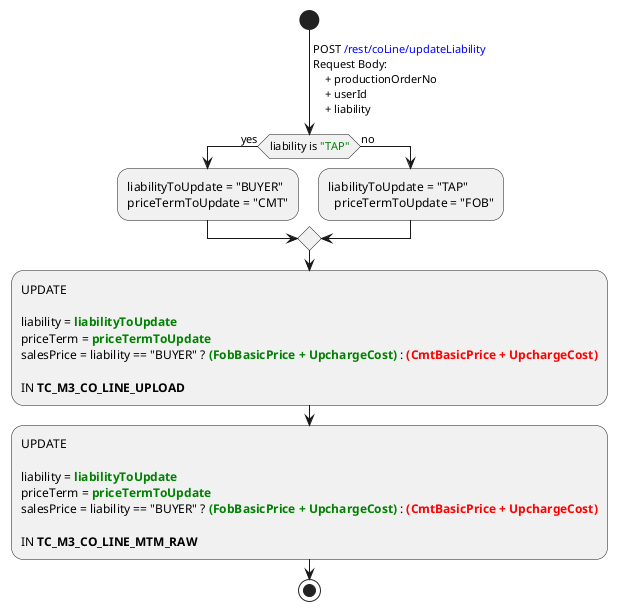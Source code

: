 @startuml
'https://plantuml.com/activity-diagram-beta

start
-> POST <color:blue>/rest/coLine/updateLiability
Request Body:
    + productionOrderNo
    + userId
    + liability;
if (liability is <color:green>"TAP") is (yes) then
  :liabilityToUpdate = "BUYER"
  priceTermToUpdate = "CMT";
else (no)
  :liabilityToUpdate = "TAP"
    priceTermToUpdate = "FOB";
endif

:UPDATE

liability = <color:green>**liabilityToUpdate**
priceTerm = <color:green>**priceTermToUpdate**
salesPrice = liability == "BUYER" ? <color:green>**(FobBasicPrice + UpchargeCost)**</color> : <color:red>**(CmtBasicPrice + UpchargeCost)**</color>

IN **TC_M3_CO_LINE_UPLOAD**;


:UPDATE

liability = <color:green>**liabilityToUpdate**
priceTerm = <color:green>**priceTermToUpdate**
salesPrice = liability == "BUYER" ? <color:green>**(FobBasicPrice + UpchargeCost)**</color> : <color:red>**(CmtBasicPrice + UpchargeCost)**</color>

IN **TC_M3_CO_LINE_MTM_RAW**;



stop

@enduml
